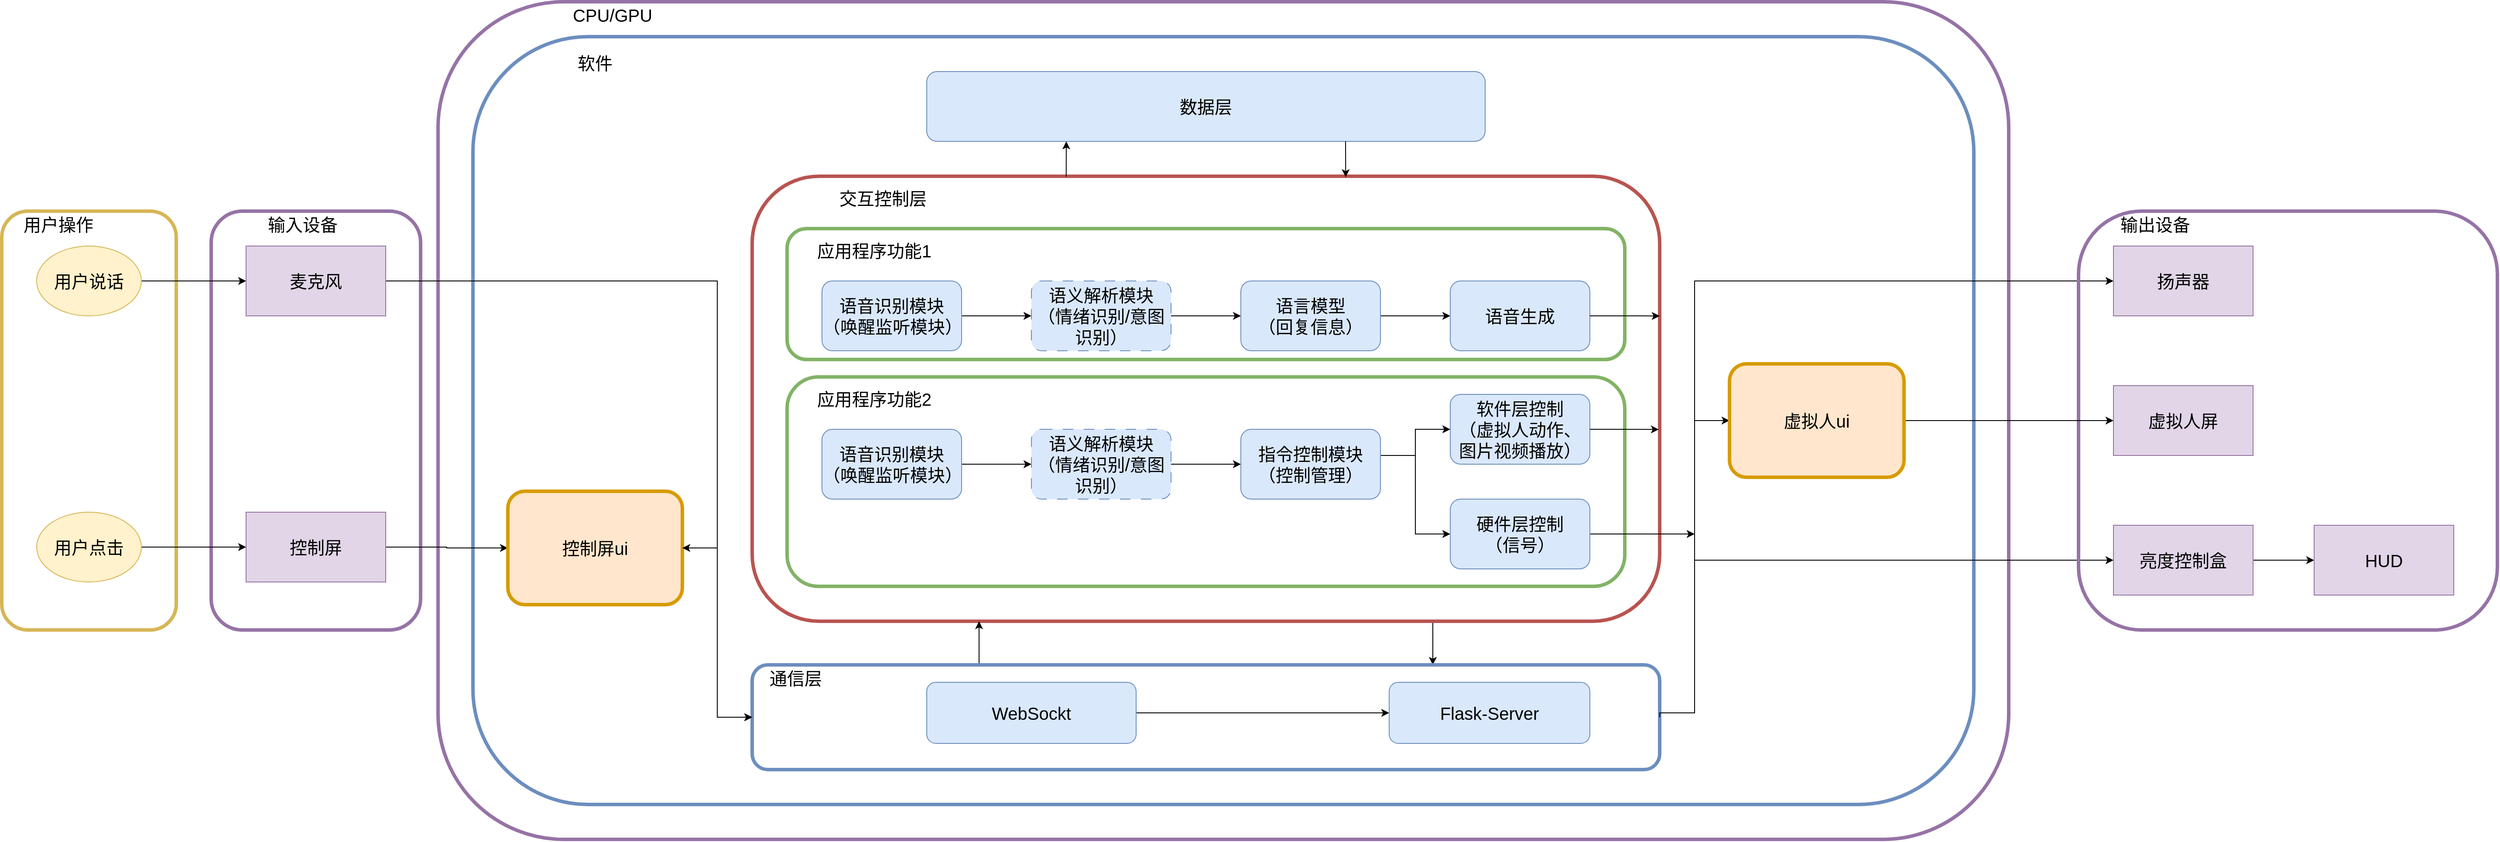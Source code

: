 <mxfile version="26.2.15">
  <diagram name="第 1 页" id="I95JbXtNGWgH5xwKB5yV">
    <mxGraphModel dx="4255" dy="1970" grid="1" gridSize="10" guides="1" tooltips="1" connect="1" arrows="1" fold="1" page="1" pageScale="1" pageWidth="827" pageHeight="1169" math="0" shadow="0">
      <root>
        <mxCell id="0" />
        <mxCell id="1" parent="0" />
        <mxCell id="fTQGhy_KuE080tfiFoKc-117" value="" style="rounded=1;whiteSpace=wrap;html=1;fillColor=none;strokeColor=#9673a6;strokeWidth=4;fontSize=20;" parent="1" vertex="1">
          <mxGeometry x="-320" y="40" width="1800" height="960" as="geometry" />
        </mxCell>
        <mxCell id="fTQGhy_KuE080tfiFoKc-110" value="" style="rounded=1;whiteSpace=wrap;html=1;fillColor=none;strokeColor=#6c8ebf;strokeWidth=4;fontSize=20;" parent="1" vertex="1">
          <mxGeometry x="-280" y="80" width="1720" height="880" as="geometry" />
        </mxCell>
        <mxCell id="xfih0z-EmHiZagL1sw-e-18" style="edgeStyle=orthogonalEdgeStyle;rounded=0;orthogonalLoop=1;jettySize=auto;html=1;exitX=0.75;exitY=1;exitDx=0;exitDy=0;entryX=0.75;entryY=0;entryDx=0;entryDy=0;" edge="1" parent="1" source="fTQGhy_KuE080tfiFoKc-57" target="fTQGhy_KuE080tfiFoKc-39">
          <mxGeometry relative="1" as="geometry" />
        </mxCell>
        <mxCell id="fTQGhy_KuE080tfiFoKc-57" value="" style="rounded=1;whiteSpace=wrap;html=1;fillColor=none;strokeColor=#b85450;fontSize=20;strokeWidth=4;" parent="1" vertex="1">
          <mxGeometry x="40" y="240" width="1040" height="510" as="geometry" />
        </mxCell>
        <mxCell id="fTQGhy_KuE080tfiFoKc-107" value="" style="rounded=1;whiteSpace=wrap;html=1;fillColor=none;strokeColor=#82b366;fontSize=20;strokeWidth=4;" parent="1" vertex="1">
          <mxGeometry x="80" y="470" width="960" height="240" as="geometry" />
        </mxCell>
        <mxCell id="fTQGhy_KuE080tfiFoKc-81" style="edgeStyle=orthogonalEdgeStyle;rounded=0;orthogonalLoop=1;jettySize=auto;html=1;exitX=1;exitY=0.5;exitDx=0;exitDy=0;entryX=0;entryY=0.5;entryDx=0;entryDy=0;fontSize=20;" parent="1" source="fTQGhy_KuE080tfiFoKc-39" target="fTQGhy_KuE080tfiFoKc-36" edge="1">
          <mxGeometry relative="1" as="geometry">
            <Array as="points">
              <mxPoint x="1080" y="855" />
              <mxPoint x="1120" y="855" />
              <mxPoint x="1120" y="680" />
            </Array>
          </mxGeometry>
        </mxCell>
        <mxCell id="fTQGhy_KuE080tfiFoKc-87" style="edgeStyle=orthogonalEdgeStyle;rounded=0;orthogonalLoop=1;jettySize=auto;html=1;exitX=1;exitY=0.5;exitDx=0;exitDy=0;entryX=0;entryY=0.5;entryDx=0;entryDy=0;fontSize=20;" parent="1" source="fTQGhy_KuE080tfiFoKc-39" target="fTQGhy_KuE080tfiFoKc-47" edge="1">
          <mxGeometry relative="1" as="geometry">
            <Array as="points">
              <mxPoint x="1080" y="855" />
              <mxPoint x="1120" y="855" />
              <mxPoint x="1120" y="360" />
            </Array>
          </mxGeometry>
        </mxCell>
        <mxCell id="xfih0z-EmHiZagL1sw-e-17" style="edgeStyle=orthogonalEdgeStyle;rounded=0;orthogonalLoop=1;jettySize=auto;html=1;exitX=0.25;exitY=0;exitDx=0;exitDy=0;entryX=0.25;entryY=1;entryDx=0;entryDy=0;" edge="1" parent="1" source="fTQGhy_KuE080tfiFoKc-39" target="fTQGhy_KuE080tfiFoKc-57">
          <mxGeometry relative="1" as="geometry" />
        </mxCell>
        <mxCell id="fTQGhy_KuE080tfiFoKc-39" value="" style="rounded=1;whiteSpace=wrap;html=1;fillColor=none;strokeColor=#6c8ebf;strokeWidth=4;fontSize=20;" parent="1" vertex="1">
          <mxGeometry x="40" y="800" width="1040" height="120" as="geometry" />
        </mxCell>
        <mxCell id="fTQGhy_KuE080tfiFoKc-60" value="" style="rounded=1;whiteSpace=wrap;html=1;fillColor=none;strokeColor=#9673a6;strokeWidth=4;fontSize=20;" parent="1" vertex="1">
          <mxGeometry x="-580" y="280" width="240" height="480" as="geometry" />
        </mxCell>
        <mxCell id="fTQGhy_KuE080tfiFoKc-53" value="" style="rounded=1;whiteSpace=wrap;html=1;fillColor=none;strokeColor=#82b366;fontSize=20;strokeWidth=4;" parent="1" vertex="1">
          <mxGeometry x="80" y="300" width="960" height="150" as="geometry" />
        </mxCell>
        <mxCell id="fTQGhy_KuE080tfiFoKc-40" value="" style="rounded=1;whiteSpace=wrap;html=1;fillColor=none;strokeColor=#d6b656;strokeWidth=4;fontSize=20;" parent="1" vertex="1">
          <mxGeometry x="-820" y="280" width="200" height="480" as="geometry" />
        </mxCell>
        <mxCell id="fTQGhy_KuE080tfiFoKc-43" value="" style="rounded=1;whiteSpace=wrap;html=1;fillColor=none;strokeColor=#9673a6;strokeWidth=4;fontSize=20;" parent="1" vertex="1">
          <mxGeometry x="1560" y="280" width="480" height="480" as="geometry" />
        </mxCell>
        <mxCell id="fTQGhy_KuE080tfiFoKc-96" style="edgeStyle=orthogonalEdgeStyle;rounded=0;orthogonalLoop=1;jettySize=auto;html=1;exitX=1;exitY=0.5;exitDx=0;exitDy=0;entryX=0;entryY=0.5;entryDx=0;entryDy=0;fontSize=20;" parent="1" source="fTQGhy_KuE080tfiFoKc-4" target="fTQGhy_KuE080tfiFoKc-8" edge="1">
          <mxGeometry relative="1" as="geometry">
            <Array as="points">
              <mxPoint x="300" y="400" />
              <mxPoint x="300" y="400" />
            </Array>
          </mxGeometry>
        </mxCell>
        <mxCell id="fTQGhy_KuE080tfiFoKc-4" value="&lt;font&gt;语音识别模块&lt;/font&gt;&lt;div&gt;&lt;font&gt;（唤醒监听模块）&lt;/font&gt;&lt;/div&gt;" style="rounded=1;whiteSpace=wrap;html=1;fillColor=#dae8fc;strokeColor=#6c8ebf;fontSize=20;" parent="1" vertex="1">
          <mxGeometry x="120" y="360" width="160" height="80" as="geometry" />
        </mxCell>
        <mxCell id="xfih0z-EmHiZagL1sw-e-4" style="edgeStyle=orthogonalEdgeStyle;rounded=0;orthogonalLoop=1;jettySize=auto;html=1;exitX=1;exitY=0.5;exitDx=0;exitDy=0;entryX=0;entryY=0.5;entryDx=0;entryDy=0;fontSize=20;" edge="1" parent="1" source="fTQGhy_KuE080tfiFoKc-8" target="fTQGhy_KuE080tfiFoKc-15">
          <mxGeometry relative="1" as="geometry" />
        </mxCell>
        <mxCell id="fTQGhy_KuE080tfiFoKc-8" value="&lt;font&gt;语义解析模块&lt;/font&gt;&lt;div&gt;&lt;font&gt;（情绪识别/意图识别）&lt;/font&gt;&lt;/div&gt;" style="rounded=1;whiteSpace=wrap;html=1;fillColor=#dae8fc;strokeColor=#6c8ebf;dashed=1;dashPattern=12 12;fontSize=20;" parent="1" vertex="1">
          <mxGeometry x="360" y="360" width="160" height="80" as="geometry" />
        </mxCell>
        <mxCell id="fTQGhy_KuE080tfiFoKc-102" style="edgeStyle=orthogonalEdgeStyle;rounded=0;orthogonalLoop=1;jettySize=auto;html=1;exitX=1;exitY=0.5;exitDx=0;exitDy=0;entryX=0;entryY=0.5;entryDx=0;entryDy=0;fontSize=20;" parent="1" source="fTQGhy_KuE080tfiFoKc-14" target="fTQGhy_KuE080tfiFoKc-22" edge="1">
          <mxGeometry relative="1" as="geometry">
            <Array as="points">
              <mxPoint x="800" y="560" />
              <mxPoint x="800" y="530" />
            </Array>
          </mxGeometry>
        </mxCell>
        <mxCell id="fTQGhy_KuE080tfiFoKc-103" style="edgeStyle=orthogonalEdgeStyle;rounded=0;orthogonalLoop=1;jettySize=auto;html=1;exitX=1;exitY=0.5;exitDx=0;exitDy=0;entryX=0;entryY=0.5;entryDx=0;entryDy=0;fontSize=20;" parent="1" source="fTQGhy_KuE080tfiFoKc-14" target="fTQGhy_KuE080tfiFoKc-95" edge="1">
          <mxGeometry relative="1" as="geometry">
            <Array as="points">
              <mxPoint x="760" y="560" />
              <mxPoint x="800" y="560" />
              <mxPoint x="800" y="650" />
            </Array>
          </mxGeometry>
        </mxCell>
        <mxCell id="fTQGhy_KuE080tfiFoKc-14" value="指令控制模块&lt;br&gt;&lt;div&gt;&lt;font&gt;（控制管理）&lt;/font&gt;&lt;/div&gt;" style="rounded=1;whiteSpace=wrap;html=1;fillColor=#dae8fc;strokeColor=#6c8ebf;fontSize=20;" parent="1" vertex="1">
          <mxGeometry x="600" y="530" width="160" height="80" as="geometry" />
        </mxCell>
        <mxCell id="fTQGhy_KuE080tfiFoKc-98" style="edgeStyle=orthogonalEdgeStyle;rounded=0;orthogonalLoop=1;jettySize=auto;html=1;exitX=1;exitY=0.5;exitDx=0;exitDy=0;entryX=0;entryY=0.5;entryDx=0;entryDy=0;fontSize=20;" parent="1" source="fTQGhy_KuE080tfiFoKc-15" target="fTQGhy_KuE080tfiFoKc-21" edge="1">
          <mxGeometry relative="1" as="geometry">
            <Array as="points">
              <mxPoint x="780" y="400" />
              <mxPoint x="780" y="400" />
            </Array>
          </mxGeometry>
        </mxCell>
        <mxCell id="fTQGhy_KuE080tfiFoKc-15" value="语言模型&lt;br&gt;&lt;div&gt;（回复信息）&lt;/div&gt;" style="rounded=1;whiteSpace=wrap;html=1;fillColor=#dae8fc;strokeColor=#6c8ebf;fontSize=20;" parent="1" vertex="1">
          <mxGeometry x="600" y="360" width="160" height="80" as="geometry" />
        </mxCell>
        <mxCell id="fTQGhy_KuE080tfiFoKc-21" value="&lt;font&gt;语音生成&lt;/font&gt;" style="rounded=1;whiteSpace=wrap;html=1;fillColor=#dae8fc;strokeColor=#6c8ebf;fontSize=20;" parent="1" vertex="1">
          <mxGeometry x="840" y="360" width="160" height="80" as="geometry" />
        </mxCell>
        <mxCell id="fTQGhy_KuE080tfiFoKc-22" value="&lt;font&gt;软件层控制&lt;/font&gt;&lt;div&gt;&lt;font&gt;（虚拟人动作、图片视频播放）&lt;/font&gt;&lt;/div&gt;" style="rounded=1;whiteSpace=wrap;html=1;fillColor=#dae8fc;strokeColor=#6c8ebf;fontSize=20;" parent="1" vertex="1">
          <mxGeometry x="840" y="490" width="160" height="80" as="geometry" />
        </mxCell>
        <mxCell id="fTQGhy_KuE080tfiFoKc-29" value="&lt;span&gt;虚拟人屏&lt;/span&gt;" style="rounded=0;whiteSpace=wrap;html=1;fillColor=#e1d5e7;strokeColor=#9673a6;fontSize=20;" parent="1" vertex="1">
          <mxGeometry x="1600" y="480" width="160" height="80" as="geometry" />
        </mxCell>
        <mxCell id="xfih0z-EmHiZagL1sw-e-7" style="edgeStyle=orthogonalEdgeStyle;rounded=0;orthogonalLoop=1;jettySize=auto;html=1;exitX=1;exitY=0.5;exitDx=0;exitDy=0;entryX=0;entryY=0.5;entryDx=0;entryDy=0;fontSize=20;" edge="1" parent="1" source="fTQGhy_KuE080tfiFoKc-31" target="fTQGhy_KuE080tfiFoKc-80">
          <mxGeometry relative="1" as="geometry" />
        </mxCell>
        <mxCell id="fTQGhy_KuE080tfiFoKc-31" value="控制屏" style="rounded=0;whiteSpace=wrap;html=1;fillColor=#e1d5e7;strokeColor=#9673a6;fontSize=20;" parent="1" vertex="1">
          <mxGeometry x="-540" y="625" width="160" height="80" as="geometry" />
        </mxCell>
        <mxCell id="fTQGhy_KuE080tfiFoKc-88" style="edgeStyle=orthogonalEdgeStyle;rounded=0;orthogonalLoop=1;jettySize=auto;html=1;exitX=1;exitY=0.5;exitDx=0;exitDy=0;entryX=0;entryY=0.5;entryDx=0;entryDy=0;fontSize=20;" parent="1" source="fTQGhy_KuE080tfiFoKc-36" target="fTQGhy_KuE080tfiFoKc-62" edge="1">
          <mxGeometry relative="1" as="geometry" />
        </mxCell>
        <mxCell id="fTQGhy_KuE080tfiFoKc-36" value="&lt;span&gt;亮度控制盒&lt;/span&gt;" style="rounded=0;whiteSpace=wrap;html=1;fillColor=#e1d5e7;strokeColor=#9673a6;fontSize=20;" parent="1" vertex="1">
          <mxGeometry x="1600" y="640" width="160" height="80" as="geometry" />
        </mxCell>
        <mxCell id="fTQGhy_KuE080tfiFoKc-58" style="edgeStyle=orthogonalEdgeStyle;rounded=0;orthogonalLoop=1;jettySize=auto;html=1;exitX=1;exitY=0.5;exitDx=0;exitDy=0;entryX=0;entryY=0.5;entryDx=0;entryDy=0;fontSize=20;" parent="1" source="fTQGhy_KuE080tfiFoKc-45" target="fTQGhy_KuE080tfiFoKc-39" edge="1">
          <mxGeometry relative="1" as="geometry">
            <mxPoint x="160" y="925" as="targetPoint" />
            <Array as="points">
              <mxPoint y="360" />
              <mxPoint y="860" />
            </Array>
          </mxGeometry>
        </mxCell>
        <mxCell id="fTQGhy_KuE080tfiFoKc-45" value="&lt;font&gt;麦克风&lt;/font&gt;" style="rounded=0;whiteSpace=wrap;html=1;fillColor=#e1d5e7;strokeColor=#9673a6;fontSize=20;" parent="1" vertex="1">
          <mxGeometry x="-540" y="320" width="160" height="80" as="geometry" />
        </mxCell>
        <mxCell id="fTQGhy_KuE080tfiFoKc-47" value="&lt;font&gt;扬声器&lt;/font&gt;" style="rounded=0;whiteSpace=wrap;html=1;fillColor=#e1d5e7;strokeColor=#9673a6;fontSize=20;" parent="1" vertex="1">
          <mxGeometry x="1600" y="320" width="160" height="80" as="geometry" />
        </mxCell>
        <mxCell id="fTQGhy_KuE080tfiFoKc-51" style="edgeStyle=orthogonalEdgeStyle;rounded=0;orthogonalLoop=1;jettySize=auto;html=1;exitX=1;exitY=0.5;exitDx=0;exitDy=0;fontSize=20;entryX=0;entryY=0.5;entryDx=0;entryDy=0;" parent="1" source="fTQGhy_KuE080tfiFoKc-48" target="fTQGhy_KuE080tfiFoKc-31" edge="1">
          <mxGeometry relative="1" as="geometry">
            <Array as="points" />
            <mxPoint x="-600" y="720" as="targetPoint" />
          </mxGeometry>
        </mxCell>
        <mxCell id="fTQGhy_KuE080tfiFoKc-48" value="&lt;span&gt;用户点击&lt;/span&gt;" style="ellipse;whiteSpace=wrap;html=1;fillColor=#fff2cc;strokeColor=#d6b656;fontSize=20;" parent="1" vertex="1">
          <mxGeometry x="-780" y="625" width="120" height="80" as="geometry" />
        </mxCell>
        <mxCell id="fTQGhy_KuE080tfiFoKc-50" style="edgeStyle=orthogonalEdgeStyle;rounded=0;orthogonalLoop=1;jettySize=auto;html=1;exitX=1;exitY=0.5;exitDx=0;exitDy=0;entryX=0;entryY=0.5;entryDx=0;entryDy=0;fontSize=20;" parent="1" source="fTQGhy_KuE080tfiFoKc-49" target="fTQGhy_KuE080tfiFoKc-45" edge="1">
          <mxGeometry relative="1" as="geometry" />
        </mxCell>
        <mxCell id="fTQGhy_KuE080tfiFoKc-49" value="&lt;span&gt;用户说话&lt;/span&gt;" style="ellipse;whiteSpace=wrap;html=1;fillColor=#fff2cc;strokeColor=#d6b656;fontSize=20;" parent="1" vertex="1">
          <mxGeometry x="-780" y="320" width="120" height="80" as="geometry" />
        </mxCell>
        <mxCell id="fTQGhy_KuE080tfiFoKc-62" value="&lt;span&gt;HUD&lt;/span&gt;" style="rounded=0;whiteSpace=wrap;html=1;fillColor=#e1d5e7;strokeColor=#9673a6;fontSize=20;" parent="1" vertex="1">
          <mxGeometry x="1830" y="640" width="160" height="80" as="geometry" />
        </mxCell>
        <mxCell id="fTQGhy_KuE080tfiFoKc-65" value="&lt;font&gt;数据层&lt;/font&gt;" style="rounded=1;whiteSpace=wrap;html=1;fillColor=#dae8fc;strokeColor=#6c8ebf;fontSize=20;" parent="1" vertex="1">
          <mxGeometry x="240" y="120" width="640" height="80" as="geometry" />
        </mxCell>
        <mxCell id="fTQGhy_KuE080tfiFoKc-89" style="edgeStyle=orthogonalEdgeStyle;rounded=0;orthogonalLoop=1;jettySize=auto;html=1;exitX=1;exitY=0.5;exitDx=0;exitDy=0;entryX=0;entryY=0.5;entryDx=0;entryDy=0;fontSize=20;" parent="1" source="fTQGhy_KuE080tfiFoKc-69" target="fTQGhy_KuE080tfiFoKc-79" edge="1">
          <mxGeometry relative="1" as="geometry" />
        </mxCell>
        <mxCell id="fTQGhy_KuE080tfiFoKc-69" value="&lt;font&gt;WebSockt&lt;/font&gt;" style="rounded=1;whiteSpace=wrap;html=1;fillColor=#dae8fc;strokeColor=#6c8ebf;fontSize=20;" parent="1" vertex="1">
          <mxGeometry x="240" y="820" width="240" height="70" as="geometry" />
        </mxCell>
        <mxCell id="fTQGhy_KuE080tfiFoKc-76" value="&lt;font&gt;通信层&lt;/font&gt;" style="text;html=1;align=center;verticalAlign=middle;whiteSpace=wrap;rounded=0;fontSize=20;" parent="1" vertex="1">
          <mxGeometry x="40" y="800" width="100" height="30" as="geometry" />
        </mxCell>
        <mxCell id="fTQGhy_KuE080tfiFoKc-78" value="&lt;font&gt;交互控制层&lt;/font&gt;" style="text;html=1;align=center;verticalAlign=middle;whiteSpace=wrap;rounded=0;fontSize=20;" parent="1" vertex="1">
          <mxGeometry x="120" y="250" width="140" height="30" as="geometry" />
        </mxCell>
        <mxCell id="fTQGhy_KuE080tfiFoKc-79" value="&lt;span&gt;Flask-Server&lt;/span&gt;" style="rounded=1;whiteSpace=wrap;html=1;fillColor=#dae8fc;strokeColor=#6c8ebf;fontSize=20;" parent="1" vertex="1">
          <mxGeometry x="770" y="820" width="230" height="70" as="geometry" />
        </mxCell>
        <mxCell id="fTQGhy_KuE080tfiFoKc-80" value="控制屏ui" style="rounded=1;whiteSpace=wrap;html=1;fillColor=#ffe6cc;strokeColor=#d79b00;strokeWidth=4;fontSize=20;" parent="1" vertex="1">
          <mxGeometry x="-240" y="601" width="200" height="130" as="geometry" />
        </mxCell>
        <mxCell id="fTQGhy_KuE080tfiFoKc-93" value="&lt;font&gt;输出设备&lt;/font&gt;" style="text;html=1;align=center;verticalAlign=middle;whiteSpace=wrap;rounded=0;fontSize=20;" parent="1" vertex="1">
          <mxGeometry x="1600" y="280" width="96" height="30" as="geometry" />
        </mxCell>
        <mxCell id="fTQGhy_KuE080tfiFoKc-94" value="&lt;font&gt;输入设备&lt;/font&gt;" style="text;html=1;align=center;verticalAlign=middle;whiteSpace=wrap;rounded=0;fontSize=20;" parent="1" vertex="1">
          <mxGeometry x="-520" y="280" width="90" height="30" as="geometry" />
        </mxCell>
        <mxCell id="xfih0z-EmHiZagL1sw-e-30" style="edgeStyle=orthogonalEdgeStyle;rounded=0;orthogonalLoop=1;jettySize=auto;html=1;exitX=1;exitY=0.5;exitDx=0;exitDy=0;" edge="1" parent="1" source="fTQGhy_KuE080tfiFoKc-95">
          <mxGeometry relative="1" as="geometry">
            <mxPoint x="1120" y="650" as="targetPoint" />
          </mxGeometry>
        </mxCell>
        <mxCell id="fTQGhy_KuE080tfiFoKc-95" value="&lt;font&gt;硬件层控制&lt;/font&gt;&lt;div&gt;&lt;font&gt;（信号）&lt;/font&gt;&lt;/div&gt;" style="rounded=1;whiteSpace=wrap;html=1;fillColor=#dae8fc;strokeColor=#6c8ebf;fontSize=20;" parent="1" vertex="1">
          <mxGeometry x="840" y="610" width="160" height="80" as="geometry" />
        </mxCell>
        <mxCell id="xfih0z-EmHiZagL1sw-e-6" style="edgeStyle=orthogonalEdgeStyle;rounded=0;orthogonalLoop=1;jettySize=auto;html=1;exitX=1;exitY=0.5;exitDx=0;exitDy=0;entryX=0;entryY=0.5;entryDx=0;entryDy=0;fontSize=20;" edge="1" parent="1" source="fTQGhy_KuE080tfiFoKc-104" target="fTQGhy_KuE080tfiFoKc-105">
          <mxGeometry relative="1" as="geometry" />
        </mxCell>
        <mxCell id="fTQGhy_KuE080tfiFoKc-104" value="&lt;font&gt;语音识别模块&lt;/font&gt;&lt;div&gt;&lt;font&gt;（唤醒监听模块）&lt;/font&gt;&lt;/div&gt;" style="rounded=1;whiteSpace=wrap;html=1;fillColor=#dae8fc;strokeColor=#6c8ebf;fontSize=20;" parent="1" vertex="1">
          <mxGeometry x="120" y="530" width="160" height="80" as="geometry" />
        </mxCell>
        <mxCell id="fTQGhy_KuE080tfiFoKc-106" style="edgeStyle=orthogonalEdgeStyle;rounded=0;orthogonalLoop=1;jettySize=auto;html=1;exitX=1;exitY=0.5;exitDx=0;exitDy=0;entryX=0;entryY=0.5;entryDx=0;entryDy=0;fontSize=20;" parent="1" source="fTQGhy_KuE080tfiFoKc-105" target="fTQGhy_KuE080tfiFoKc-14" edge="1">
          <mxGeometry relative="1" as="geometry" />
        </mxCell>
        <mxCell id="fTQGhy_KuE080tfiFoKc-105" value="&lt;font&gt;语义解析模块&lt;/font&gt;&lt;div&gt;&lt;font&gt;（情绪识别/意图识别）&lt;/font&gt;&lt;/div&gt;" style="rounded=1;whiteSpace=wrap;html=1;fillColor=#dae8fc;strokeColor=#6c8ebf;dashed=1;dashPattern=12 12;fontSize=20;" parent="1" vertex="1">
          <mxGeometry x="360" y="530" width="160" height="80" as="geometry" />
        </mxCell>
        <mxCell id="fTQGhy_KuE080tfiFoKc-111" value="&lt;font&gt;软件&lt;/font&gt;" style="text;html=1;align=center;verticalAlign=middle;whiteSpace=wrap;rounded=0;fontSize=20;" parent="1" vertex="1">
          <mxGeometry x="-200" y="90" width="120" height="40" as="geometry" />
        </mxCell>
        <mxCell id="fTQGhy_KuE080tfiFoKc-114" value="" style="edgeStyle=orthogonalEdgeStyle;rounded=0;orthogonalLoop=1;jettySize=auto;html=1;exitX=1;exitY=0.5;exitDx=0;exitDy=0;entryX=0;entryY=0.5;entryDx=0;entryDy=0;fontSize=20;" parent="1" source="fTQGhy_KuE080tfiFoKc-39" target="fTQGhy_KuE080tfiFoKc-113" edge="1">
          <mxGeometry relative="1" as="geometry">
            <mxPoint x="1200" y="855" as="sourcePoint" />
            <mxPoint x="1630" y="510" as="targetPoint" />
            <Array as="points">
              <mxPoint x="1080" y="855" />
              <mxPoint x="1120" y="855" />
              <mxPoint x="1120" y="520" />
            </Array>
          </mxGeometry>
        </mxCell>
        <mxCell id="fTQGhy_KuE080tfiFoKc-116" style="edgeStyle=orthogonalEdgeStyle;rounded=0;orthogonalLoop=1;jettySize=auto;html=1;exitX=1;exitY=0.5;exitDx=0;exitDy=0;entryX=0;entryY=0.5;entryDx=0;entryDy=0;fontSize=20;" parent="1" source="fTQGhy_KuE080tfiFoKc-113" target="fTQGhy_KuE080tfiFoKc-29" edge="1">
          <mxGeometry relative="1" as="geometry" />
        </mxCell>
        <mxCell id="fTQGhy_KuE080tfiFoKc-113" value="虚拟人ui" style="rounded=1;whiteSpace=wrap;html=1;fillColor=#ffe6cc;strokeColor=#d79b00;strokeWidth=4;fontSize=20;" parent="1" vertex="1">
          <mxGeometry x="1160" y="455" width="200" height="130" as="geometry" />
        </mxCell>
        <mxCell id="fTQGhy_KuE080tfiFoKc-118" value="&lt;font&gt;CPU/GPU&lt;/font&gt;" style="text;html=1;align=center;verticalAlign=middle;whiteSpace=wrap;rounded=0;fontSize=20;" parent="1" vertex="1">
          <mxGeometry x="-200" y="40" width="160" height="30" as="geometry" />
        </mxCell>
        <mxCell id="xfih0z-EmHiZagL1sw-e-2" value="&lt;font&gt;应用程序功能1&lt;/font&gt;" style="text;html=1;align=center;verticalAlign=middle;whiteSpace=wrap;rounded=0;fontSize=20;" vertex="1" parent="1">
          <mxGeometry x="80" y="310" width="200" height="30" as="geometry" />
        </mxCell>
        <mxCell id="xfih0z-EmHiZagL1sw-e-5" value="应用程序功能2" style="text;html=1;align=center;verticalAlign=middle;whiteSpace=wrap;rounded=0;fontSize=20;" vertex="1" parent="1">
          <mxGeometry x="80" y="480" width="200" height="30" as="geometry" />
        </mxCell>
        <mxCell id="xfih0z-EmHiZagL1sw-e-8" value="&lt;font&gt;用户操作&lt;/font&gt;" style="text;html=1;align=center;verticalAlign=middle;whiteSpace=wrap;rounded=0;fontSize=20;" vertex="1" parent="1">
          <mxGeometry x="-800" y="280" width="90" height="30" as="geometry" />
        </mxCell>
        <mxCell id="xfih0z-EmHiZagL1sw-e-14" value="" style="endArrow=classic;startArrow=classic;html=1;rounded=0;exitX=1;exitY=0.5;exitDx=0;exitDy=0;entryX=0;entryY=0.5;entryDx=0;entryDy=0;" edge="1" parent="1" source="fTQGhy_KuE080tfiFoKc-80" target="fTQGhy_KuE080tfiFoKc-39">
          <mxGeometry width="50" height="50" relative="1" as="geometry">
            <mxPoint x="530" y="730" as="sourcePoint" />
            <mxPoint x="580" y="680" as="targetPoint" />
            <Array as="points">
              <mxPoint y="666" />
              <mxPoint y="860" />
            </Array>
          </mxGeometry>
        </mxCell>
        <mxCell id="xfih0z-EmHiZagL1sw-e-23" value="" style="endArrow=classic;html=1;rounded=0;entryX=0.25;entryY=1;entryDx=0;entryDy=0;exitX=0.346;exitY=0.001;exitDx=0;exitDy=0;exitPerimeter=0;" edge="1" parent="1" source="fTQGhy_KuE080tfiFoKc-57" target="fTQGhy_KuE080tfiFoKc-65">
          <mxGeometry width="50" height="50" relative="1" as="geometry">
            <mxPoint x="400" y="230" as="sourcePoint" />
            <mxPoint x="460" y="210" as="targetPoint" />
          </mxGeometry>
        </mxCell>
        <mxCell id="xfih0z-EmHiZagL1sw-e-24" value="" style="endArrow=classic;html=1;rounded=0;entryX=0.654;entryY=0.002;entryDx=0;entryDy=0;exitX=0.75;exitY=1;exitDx=0;exitDy=0;entryPerimeter=0;" edge="1" parent="1" source="fTQGhy_KuE080tfiFoKc-65" target="fTQGhy_KuE080tfiFoKc-57">
          <mxGeometry width="50" height="50" relative="1" as="geometry">
            <mxPoint x="629.86" y="250" as="sourcePoint" />
            <mxPoint x="629.86" y="210" as="targetPoint" />
          </mxGeometry>
        </mxCell>
        <mxCell id="xfih0z-EmHiZagL1sw-e-26" style="edgeStyle=orthogonalEdgeStyle;rounded=0;orthogonalLoop=1;jettySize=auto;html=1;entryX=1;entryY=0.314;entryDx=0;entryDy=0;entryPerimeter=0;exitX=1;exitY=0.5;exitDx=0;exitDy=0;" edge="1" parent="1" source="fTQGhy_KuE080tfiFoKc-21" target="fTQGhy_KuE080tfiFoKc-57">
          <mxGeometry relative="1" as="geometry">
            <mxPoint x="1010" y="400" as="sourcePoint" />
            <mxPoint x="1061.04" y="401.67" as="targetPoint" />
            <Array as="points">
              <mxPoint x="1061" y="400" />
            </Array>
          </mxGeometry>
        </mxCell>
        <mxCell id="xfih0z-EmHiZagL1sw-e-28" style="edgeStyle=orthogonalEdgeStyle;rounded=0;orthogonalLoop=1;jettySize=auto;html=1;exitX=1;exitY=0.5;exitDx=0;exitDy=0;entryX=0.999;entryY=0.569;entryDx=0;entryDy=0;entryPerimeter=0;" edge="1" parent="1" source="fTQGhy_KuE080tfiFoKc-22" target="fTQGhy_KuE080tfiFoKc-57">
          <mxGeometry relative="1" as="geometry">
            <Array as="points">
              <mxPoint x="1020" y="530" />
              <mxPoint x="1020" y="530" />
            </Array>
          </mxGeometry>
        </mxCell>
      </root>
    </mxGraphModel>
  </diagram>
</mxfile>
